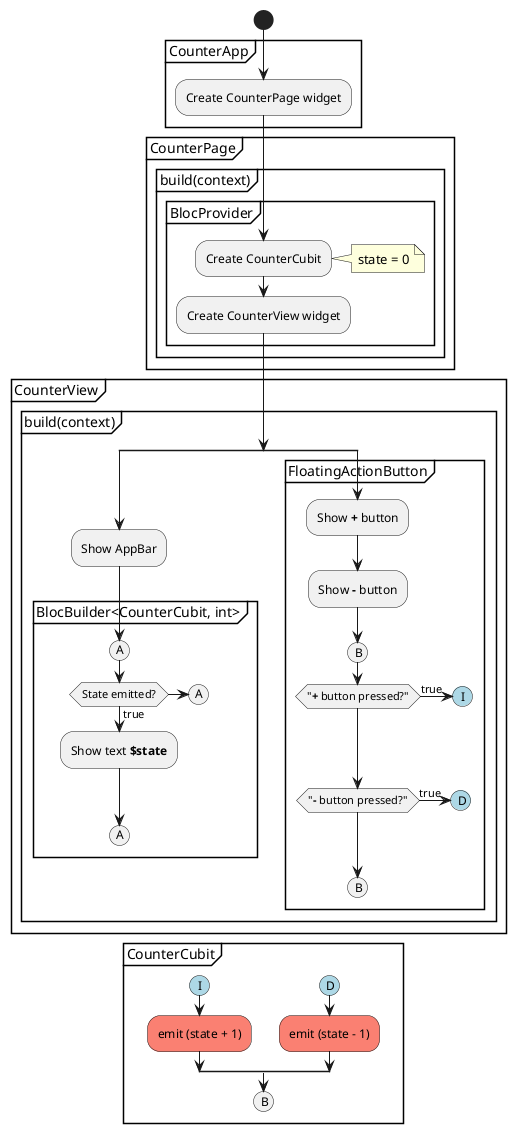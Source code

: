 @startuml Counter_Activity_Diagram

start

partition CounterApp {
  :Create CounterPage widget;
}

partition CounterPage {
  partition "build(context)" {
    partition BlocProvider {
      :Create CounterCubit;
      note right
        state = 0
      end note
      :Create CounterView widget;
    }
  }
}

partition CounterView {

  partition "build(context)" {
    split
      :Show AppBar;
        partition "BlocBuilder<CounterCubit, int>" {
          (A)
          if (State emitted?) then (true)
              :Show text **$state**;
          else
            (A)
            detach
          endif
          (A)
          detach
        }
    split again
      partition "FloatingActionButton" {
        :Show **+** button;
        :Show **-** button;
        (B)
        if ("**+** button pressed?") then (true)
          #lightblue:(I)
        endif
        if ("**-** button pressed?") then (true)
          #lightblue:(D)
        endif
        (B)
        detach
      }
    end split
  }
}
detach

partition CounterCubit {
  split
    -[hidden]->
    #lightblue:(I)
    #salmon:emit (state + 1);
  split again
    -[hidden]->
    #lightblue:(D)
    #salmon:emit (state - 1);
  end split
    (B)
}

@enduml